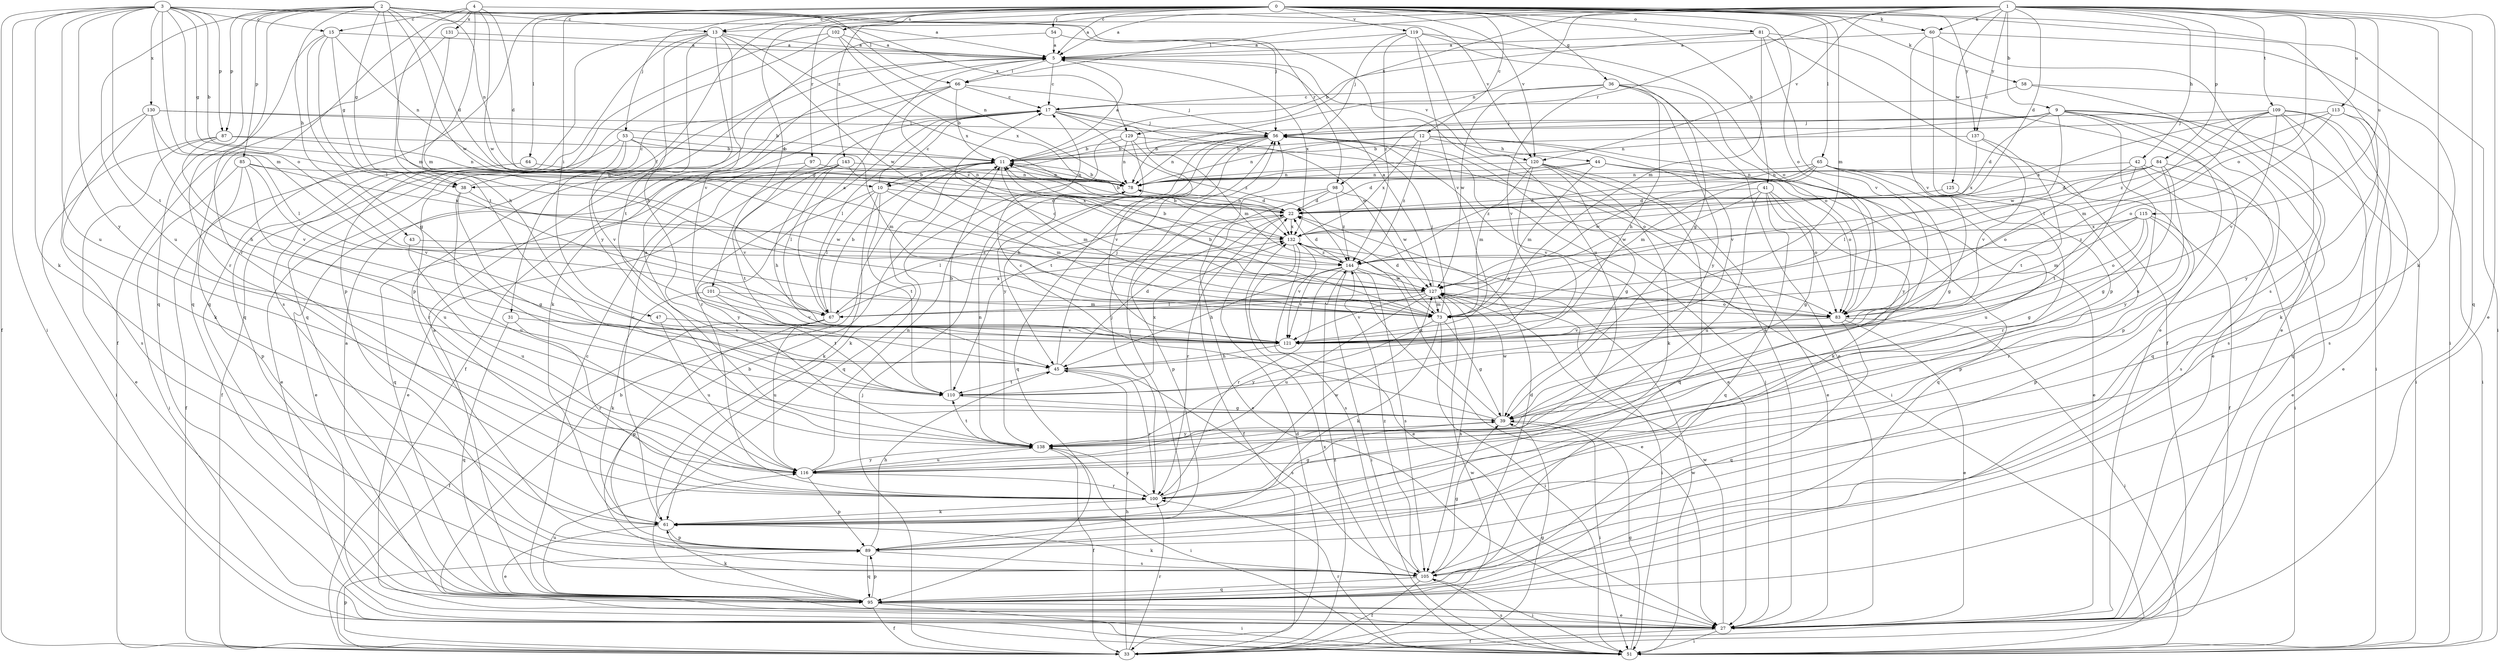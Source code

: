 strict digraph  {
0;
1;
2;
3;
4;
5;
9;
10;
11;
12;
13;
15;
17;
22;
27;
31;
33;
36;
38;
39;
41;
42;
43;
44;
45;
47;
51;
53;
54;
56;
58;
60;
61;
64;
65;
66;
67;
73;
78;
81;
83;
84;
85;
87;
89;
95;
97;
98;
100;
101;
102;
105;
109;
110;
113;
115;
116;
119;
120;
121;
125;
127;
129;
130;
131;
132;
137;
138;
143;
144;
0 -> 5  [label=a];
0 -> 12  [label=c];
0 -> 13  [label=c];
0 -> 31  [label=f];
0 -> 36  [label=g];
0 -> 41  [label=h];
0 -> 47  [label=i];
0 -> 51  [label=i];
0 -> 53  [label=j];
0 -> 54  [label=j];
0 -> 58  [label=k];
0 -> 60  [label=k];
0 -> 64  [label=l];
0 -> 65  [label=l];
0 -> 73  [label=m];
0 -> 81  [label=o];
0 -> 83  [label=o];
0 -> 95  [label=q];
0 -> 97  [label=r];
0 -> 101  [label=s];
0 -> 102  [label=s];
0 -> 105  [label=s];
0 -> 119  [label=v];
0 -> 120  [label=v];
0 -> 137  [label=y];
0 -> 143  [label=z];
1 -> 5  [label=a];
1 -> 9  [label=b];
1 -> 13  [label=c];
1 -> 22  [label=d];
1 -> 27  [label=e];
1 -> 42  [label=h];
1 -> 60  [label=k];
1 -> 61  [label=k];
1 -> 66  [label=l];
1 -> 78  [label=n];
1 -> 83  [label=o];
1 -> 84  [label=p];
1 -> 95  [label=q];
1 -> 98  [label=r];
1 -> 109  [label=t];
1 -> 113  [label=u];
1 -> 115  [label=u];
1 -> 120  [label=v];
1 -> 125  [label=w];
1 -> 129  [label=x];
1 -> 137  [label=y];
2 -> 13  [label=c];
2 -> 22  [label=d];
2 -> 38  [label=g];
2 -> 43  [label=h];
2 -> 56  [label=j];
2 -> 73  [label=m];
2 -> 78  [label=n];
2 -> 85  [label=p];
2 -> 87  [label=p];
2 -> 95  [label=q];
2 -> 98  [label=r];
2 -> 100  [label=r];
2 -> 116  [label=u];
2 -> 127  [label=w];
2 -> 129  [label=x];
3 -> 5  [label=a];
3 -> 10  [label=b];
3 -> 15  [label=c];
3 -> 33  [label=f];
3 -> 38  [label=g];
3 -> 51  [label=i];
3 -> 61  [label=k];
3 -> 73  [label=m];
3 -> 83  [label=o];
3 -> 87  [label=p];
3 -> 110  [label=t];
3 -> 116  [label=u];
3 -> 120  [label=v];
3 -> 130  [label=x];
3 -> 138  [label=y];
4 -> 15  [label=c];
4 -> 22  [label=d];
4 -> 66  [label=l];
4 -> 73  [label=m];
4 -> 95  [label=q];
4 -> 110  [label=t];
4 -> 127  [label=w];
4 -> 131  [label=x];
5 -> 17  [label=c];
5 -> 66  [label=l];
5 -> 120  [label=v];
5 -> 132  [label=x];
9 -> 10  [label=b];
9 -> 22  [label=d];
9 -> 51  [label=i];
9 -> 56  [label=j];
9 -> 78  [label=n];
9 -> 89  [label=p];
9 -> 95  [label=q];
9 -> 105  [label=s];
9 -> 116  [label=u];
9 -> 127  [label=w];
10 -> 17  [label=c];
10 -> 22  [label=d];
10 -> 61  [label=k];
10 -> 67  [label=l];
10 -> 73  [label=m];
10 -> 110  [label=t];
10 -> 138  [label=y];
11 -> 5  [label=a];
11 -> 10  [label=b];
11 -> 38  [label=g];
11 -> 61  [label=k];
11 -> 73  [label=m];
11 -> 78  [label=n];
12 -> 11  [label=b];
12 -> 44  [label=h];
12 -> 78  [label=n];
12 -> 121  [label=v];
12 -> 132  [label=x];
12 -> 138  [label=y];
12 -> 144  [label=z];
13 -> 5  [label=a];
13 -> 45  [label=h];
13 -> 95  [label=q];
13 -> 105  [label=s];
13 -> 110  [label=t];
13 -> 121  [label=v];
13 -> 127  [label=w];
13 -> 132  [label=x];
13 -> 138  [label=y];
15 -> 5  [label=a];
15 -> 38  [label=g];
15 -> 39  [label=g];
15 -> 67  [label=l];
15 -> 78  [label=n];
15 -> 100  [label=r];
17 -> 56  [label=j];
17 -> 67  [label=l];
17 -> 73  [label=m];
17 -> 100  [label=r];
17 -> 127  [label=w];
17 -> 144  [label=z];
22 -> 11  [label=b];
22 -> 33  [label=f];
22 -> 67  [label=l];
22 -> 78  [label=n];
22 -> 100  [label=r];
22 -> 132  [label=x];
27 -> 5  [label=a];
27 -> 11  [label=b];
27 -> 33  [label=f];
27 -> 51  [label=i];
27 -> 56  [label=j];
27 -> 127  [label=w];
31 -> 95  [label=q];
31 -> 100  [label=r];
31 -> 121  [label=v];
33 -> 22  [label=d];
33 -> 39  [label=g];
33 -> 45  [label=h];
33 -> 56  [label=j];
33 -> 89  [label=p];
33 -> 100  [label=r];
33 -> 127  [label=w];
33 -> 144  [label=z];
36 -> 17  [label=c];
36 -> 27  [label=e];
36 -> 45  [label=h];
36 -> 83  [label=o];
36 -> 121  [label=v];
36 -> 127  [label=w];
36 -> 138  [label=y];
38 -> 17  [label=c];
38 -> 39  [label=g];
38 -> 116  [label=u];
38 -> 127  [label=w];
39 -> 17  [label=c];
39 -> 51  [label=i];
39 -> 127  [label=w];
39 -> 132  [label=x];
39 -> 138  [label=y];
41 -> 22  [label=d];
41 -> 39  [label=g];
41 -> 61  [label=k];
41 -> 83  [label=o];
41 -> 95  [label=q];
41 -> 116  [label=u];
41 -> 127  [label=w];
42 -> 27  [label=e];
42 -> 51  [label=i];
42 -> 78  [label=n];
42 -> 83  [label=o];
42 -> 110  [label=t];
43 -> 116  [label=u];
43 -> 144  [label=z];
44 -> 22  [label=d];
44 -> 27  [label=e];
44 -> 73  [label=m];
44 -> 78  [label=n];
44 -> 83  [label=o];
44 -> 95  [label=q];
45 -> 22  [label=d];
45 -> 56  [label=j];
45 -> 100  [label=r];
45 -> 105  [label=s];
45 -> 110  [label=t];
47 -> 116  [label=u];
47 -> 121  [label=v];
51 -> 39  [label=g];
51 -> 100  [label=r];
51 -> 105  [label=s];
51 -> 127  [label=w];
51 -> 132  [label=x];
53 -> 11  [label=b];
53 -> 27  [label=e];
53 -> 33  [label=f];
53 -> 73  [label=m];
53 -> 100  [label=r];
53 -> 121  [label=v];
54 -> 5  [label=a];
54 -> 27  [label=e];
54 -> 89  [label=p];
56 -> 11  [label=b];
56 -> 27  [label=e];
56 -> 51  [label=i];
56 -> 78  [label=n];
56 -> 95  [label=q];
56 -> 110  [label=t];
56 -> 138  [label=y];
58 -> 17  [label=c];
58 -> 27  [label=e];
58 -> 51  [label=i];
60 -> 5  [label=a];
60 -> 27  [label=e];
60 -> 51  [label=i];
60 -> 89  [label=p];
60 -> 121  [label=v];
61 -> 17  [label=c];
61 -> 27  [label=e];
61 -> 56  [label=j];
61 -> 89  [label=p];
64 -> 33  [label=f];
64 -> 78  [label=n];
65 -> 33  [label=f];
65 -> 39  [label=g];
65 -> 73  [label=m];
65 -> 78  [label=n];
65 -> 100  [label=r];
65 -> 116  [label=u];
65 -> 127  [label=w];
65 -> 144  [label=z];
66 -> 11  [label=b];
66 -> 17  [label=c];
66 -> 33  [label=f];
66 -> 56  [label=j];
66 -> 61  [label=k];
66 -> 144  [label=z];
67 -> 5  [label=a];
67 -> 11  [label=b];
67 -> 33  [label=f];
67 -> 89  [label=p];
67 -> 116  [label=u];
67 -> 132  [label=x];
73 -> 11  [label=b];
73 -> 22  [label=d];
73 -> 39  [label=g];
73 -> 51  [label=i];
73 -> 56  [label=j];
73 -> 61  [label=k];
73 -> 138  [label=y];
78 -> 11  [label=b];
78 -> 22  [label=d];
81 -> 5  [label=a];
81 -> 11  [label=b];
81 -> 27  [label=e];
81 -> 33  [label=f];
81 -> 73  [label=m];
81 -> 121  [label=v];
83 -> 17  [label=c];
83 -> 27  [label=e];
83 -> 51  [label=i];
83 -> 95  [label=q];
83 -> 121  [label=v];
84 -> 22  [label=d];
84 -> 39  [label=g];
84 -> 67  [label=l];
84 -> 78  [label=n];
84 -> 105  [label=s];
84 -> 138  [label=y];
85 -> 51  [label=i];
85 -> 78  [label=n];
85 -> 89  [label=p];
85 -> 116  [label=u];
85 -> 121  [label=v];
85 -> 132  [label=x];
87 -> 11  [label=b];
87 -> 27  [label=e];
87 -> 51  [label=i];
87 -> 78  [label=n];
87 -> 121  [label=v];
89 -> 45  [label=h];
89 -> 95  [label=q];
89 -> 105  [label=s];
95 -> 5  [label=a];
95 -> 17  [label=c];
95 -> 27  [label=e];
95 -> 33  [label=f];
95 -> 51  [label=i];
95 -> 61  [label=k];
95 -> 89  [label=p];
95 -> 116  [label=u];
97 -> 27  [label=e];
97 -> 78  [label=n];
97 -> 121  [label=v];
98 -> 22  [label=d];
98 -> 27  [label=e];
98 -> 89  [label=p];
98 -> 127  [label=w];
98 -> 144  [label=z];
100 -> 39  [label=g];
100 -> 56  [label=j];
100 -> 61  [label=k];
100 -> 127  [label=w];
100 -> 138  [label=y];
101 -> 61  [label=k];
101 -> 73  [label=m];
101 -> 110  [label=t];
101 -> 121  [label=v];
102 -> 5  [label=a];
102 -> 78  [label=n];
102 -> 89  [label=p];
102 -> 95  [label=q];
102 -> 132  [label=x];
105 -> 11  [label=b];
105 -> 22  [label=d];
105 -> 33  [label=f];
105 -> 39  [label=g];
105 -> 51  [label=i];
105 -> 61  [label=k];
105 -> 95  [label=q];
105 -> 144  [label=z];
109 -> 27  [label=e];
109 -> 56  [label=j];
109 -> 67  [label=l];
109 -> 73  [label=m];
109 -> 95  [label=q];
109 -> 105  [label=s];
109 -> 121  [label=v];
109 -> 132  [label=x];
109 -> 138  [label=y];
110 -> 11  [label=b];
110 -> 39  [label=g];
110 -> 132  [label=x];
113 -> 51  [label=i];
113 -> 56  [label=j];
113 -> 61  [label=k];
113 -> 83  [label=o];
113 -> 144  [label=z];
115 -> 39  [label=g];
115 -> 73  [label=m];
115 -> 83  [label=o];
115 -> 89  [label=p];
115 -> 100  [label=r];
115 -> 132  [label=x];
115 -> 144  [label=z];
116 -> 78  [label=n];
116 -> 89  [label=p];
116 -> 100  [label=r];
116 -> 138  [label=y];
119 -> 5  [label=a];
119 -> 39  [label=g];
119 -> 56  [label=j];
119 -> 83  [label=o];
119 -> 116  [label=u];
119 -> 121  [label=v];
119 -> 144  [label=z];
120 -> 27  [label=e];
120 -> 39  [label=g];
120 -> 61  [label=k];
120 -> 73  [label=m];
120 -> 78  [label=n];
120 -> 95  [label=q];
120 -> 121  [label=v];
121 -> 45  [label=h];
125 -> 22  [label=d];
125 -> 89  [label=p];
127 -> 5  [label=a];
127 -> 51  [label=i];
127 -> 67  [label=l];
127 -> 73  [label=m];
127 -> 83  [label=o];
127 -> 105  [label=s];
127 -> 116  [label=u];
127 -> 121  [label=v];
129 -> 11  [label=b];
129 -> 45  [label=h];
129 -> 78  [label=n];
129 -> 83  [label=o];
129 -> 95  [label=q];
129 -> 121  [label=v];
130 -> 11  [label=b];
130 -> 45  [label=h];
130 -> 56  [label=j];
130 -> 61  [label=k];
130 -> 67  [label=l];
130 -> 105  [label=s];
131 -> 5  [label=a];
131 -> 33  [label=f];
131 -> 45  [label=h];
132 -> 11  [label=b];
132 -> 27  [label=e];
132 -> 83  [label=o];
132 -> 105  [label=s];
132 -> 121  [label=v];
132 -> 144  [label=z];
137 -> 11  [label=b];
137 -> 110  [label=t];
137 -> 121  [label=v];
137 -> 132  [label=x];
138 -> 5  [label=a];
138 -> 33  [label=f];
138 -> 51  [label=i];
138 -> 78  [label=n];
138 -> 110  [label=t];
138 -> 116  [label=u];
143 -> 27  [label=e];
143 -> 45  [label=h];
143 -> 67  [label=l];
143 -> 78  [label=n];
143 -> 95  [label=q];
143 -> 110  [label=t];
143 -> 132  [label=x];
144 -> 11  [label=b];
144 -> 22  [label=d];
144 -> 27  [label=e];
144 -> 45  [label=h];
144 -> 51  [label=i];
144 -> 100  [label=r];
144 -> 105  [label=s];
144 -> 121  [label=v];
144 -> 127  [label=w];
}
